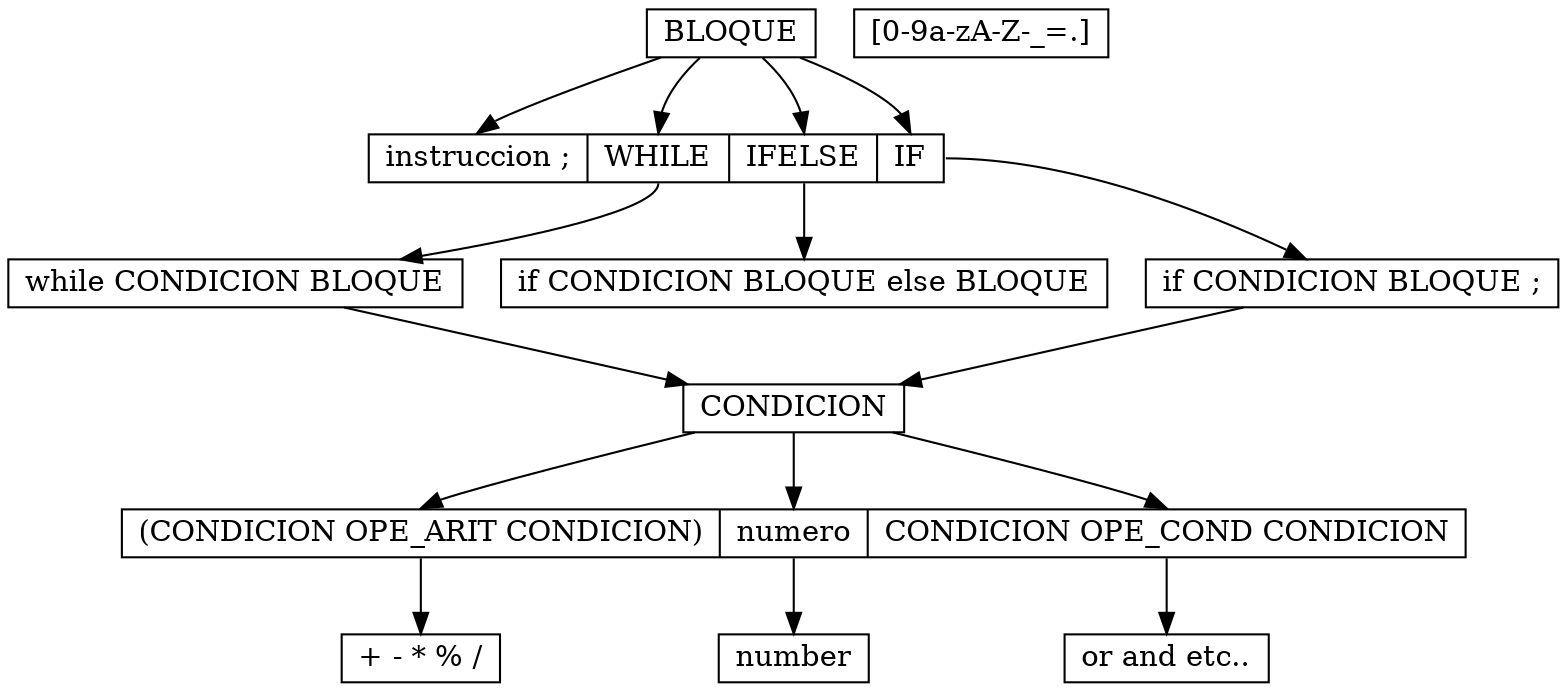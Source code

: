 digraph g {
	node [height=.1 shape=record]
	node0 [label="<f1> BLOQUE"]
	node1 [label="<f0> instruccion ; |<f1> WHILE |<f3> IFELSE |<f4> IF"]
	node2 [label="<f1> while CONDICION  BLOQUE"]
	node3 [label="<f0> (CONDICION OPE_ARIT CONDICION) |<f1> numero|<f2> CONDICION OPE_COND CONDICION"]
	node4 [label="<f1> CONDICION"]
	node5 [label="<f1> if CONDICION BLOQUE ;"]
	node6 [label="<f1> if CONDICION BLOQUE else BLOQUE"]
	node8 [label="<f1> +  -  *  %  /"]
	node9 [label="<f1> or and etc.."]
	node10 [label="<f1> [0-9a-zA-Z-_=.]"]
	node11 [label="<f1> number"]
	node0:f2 -> node1:f0
	node0:f2 -> node1:f1
	node0:f2 -> node1:f3
	node0:f2 -> node1:f4
	node1:f1 -> node2:f0
	node1:f3 -> node6:f1
	node1:f4 -> node5:f1
	node2:f1 -> node4:f1
	node4:f1 -> node3:f0
	node4:f1 -> node3:f1
	node4:f1 -> node3:f2
	node3:f0 -> node8:f1
	node3:f1 -> node11:f1
	node3:f2 -> node9:f1
	node5:f1 -> node4:f1
}

